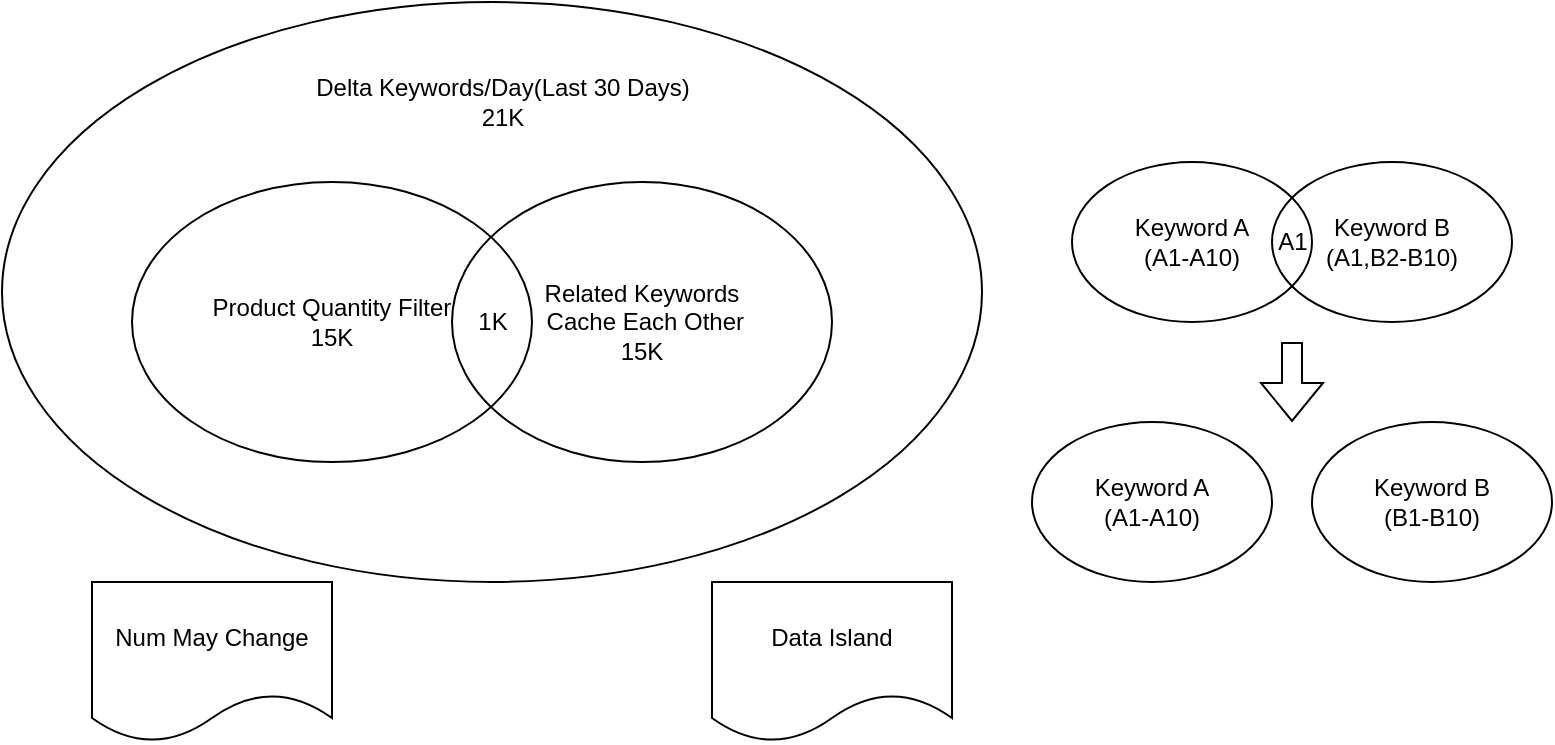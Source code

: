 <mxfile version="24.5.1" type="github">
  <diagram name="第 1 页" id="n9BJiZA9naeOwXcYTyGx">
    <mxGraphModel dx="1026" dy="562" grid="1" gridSize="10" guides="1" tooltips="1" connect="1" arrows="1" fold="1" page="1" pageScale="1" pageWidth="827" pageHeight="1169" math="0" shadow="0">
      <root>
        <mxCell id="0" />
        <mxCell id="1" parent="0" />
        <mxCell id="0Qk2AzKA6F4xNOGgDEP6-4" value="" style="ellipse;whiteSpace=wrap;html=1;fillColor=none;" vertex="1" parent="1">
          <mxGeometry x="25" y="100" width="490" height="290" as="geometry" />
        </mxCell>
        <mxCell id="0Qk2AzKA6F4xNOGgDEP6-1" value="&lt;div&gt;Product Quantity Filter&lt;/div&gt;15K" style="ellipse;whiteSpace=wrap;html=1;fillColor=none;" vertex="1" parent="1">
          <mxGeometry x="90" y="190" width="200" height="140" as="geometry" />
        </mxCell>
        <mxCell id="0Qk2AzKA6F4xNOGgDEP6-2" value="&lt;div&gt;Related Keywords&lt;/div&gt;&lt;div&gt;&amp;nbsp;Cache Each Other&lt;/div&gt;15K" style="ellipse;whiteSpace=wrap;html=1;fillColor=none;" vertex="1" parent="1">
          <mxGeometry x="250" y="190" width="190" height="140" as="geometry" />
        </mxCell>
        <mxCell id="0Qk2AzKA6F4xNOGgDEP6-3" value="1K" style="text;html=1;align=center;verticalAlign=middle;resizable=0;points=[];autosize=1;strokeColor=none;fillColor=none;" vertex="1" parent="1">
          <mxGeometry x="250" y="245" width="40" height="30" as="geometry" />
        </mxCell>
        <mxCell id="0Qk2AzKA6F4xNOGgDEP6-5" value="Delta Keywords/Day(Last 30 Days&lt;span style=&quot;background-color: initial;&quot;&gt;)&lt;/span&gt;&lt;div&gt;&lt;span style=&quot;background-color: initial;&quot;&gt;21K&lt;/span&gt;&lt;/div&gt;" style="text;html=1;align=center;verticalAlign=middle;resizable=0;points=[];autosize=1;strokeColor=none;fillColor=none;" vertex="1" parent="1">
          <mxGeometry x="170" y="130" width="210" height="40" as="geometry" />
        </mxCell>
        <mxCell id="0Qk2AzKA6F4xNOGgDEP6-6" value="Num May Change" style="shape=document;whiteSpace=wrap;html=1;boundedLbl=1;" vertex="1" parent="1">
          <mxGeometry x="70" y="390" width="120" height="80" as="geometry" />
        </mxCell>
        <mxCell id="0Qk2AzKA6F4xNOGgDEP6-7" value="Data Island" style="shape=document;whiteSpace=wrap;html=1;boundedLbl=1;" vertex="1" parent="1">
          <mxGeometry x="380" y="390" width="120" height="80" as="geometry" />
        </mxCell>
        <mxCell id="0Qk2AzKA6F4xNOGgDEP6-8" value="Keyword A&lt;div&gt;(A1-A10)&lt;/div&gt;" style="ellipse;whiteSpace=wrap;html=1;fillColor=none;" vertex="1" parent="1">
          <mxGeometry x="560" y="180" width="120" height="80" as="geometry" />
        </mxCell>
        <mxCell id="0Qk2AzKA6F4xNOGgDEP6-9" value="Keyword B&lt;div&gt;(A1,B2-B10)&lt;/div&gt;" style="ellipse;whiteSpace=wrap;html=1;fillColor=none;" vertex="1" parent="1">
          <mxGeometry x="660" y="180" width="120" height="80" as="geometry" />
        </mxCell>
        <mxCell id="0Qk2AzKA6F4xNOGgDEP6-10" value="A1" style="text;html=1;align=center;verticalAlign=middle;resizable=0;points=[];autosize=1;strokeColor=none;fillColor=none;" vertex="1" parent="1">
          <mxGeometry x="650" y="205" width="40" height="30" as="geometry" />
        </mxCell>
        <mxCell id="0Qk2AzKA6F4xNOGgDEP6-11" value="Keyword A&lt;div&gt;(A1-A10)&lt;/div&gt;" style="ellipse;whiteSpace=wrap;html=1;fillColor=none;" vertex="1" parent="1">
          <mxGeometry x="540" y="310" width="120" height="80" as="geometry" />
        </mxCell>
        <mxCell id="0Qk2AzKA6F4xNOGgDEP6-12" value="Keyword B&lt;div&gt;(B1-B10)&lt;/div&gt;" style="ellipse;whiteSpace=wrap;html=1;fillColor=none;" vertex="1" parent="1">
          <mxGeometry x="680" y="310" width="120" height="80" as="geometry" />
        </mxCell>
        <mxCell id="0Qk2AzKA6F4xNOGgDEP6-13" value="" style="shape=flexArrow;endArrow=classic;html=1;rounded=0;" edge="1" parent="1">
          <mxGeometry width="50" height="50" relative="1" as="geometry">
            <mxPoint x="670" y="270" as="sourcePoint" />
            <mxPoint x="670" y="310" as="targetPoint" />
          </mxGeometry>
        </mxCell>
      </root>
    </mxGraphModel>
  </diagram>
</mxfile>
